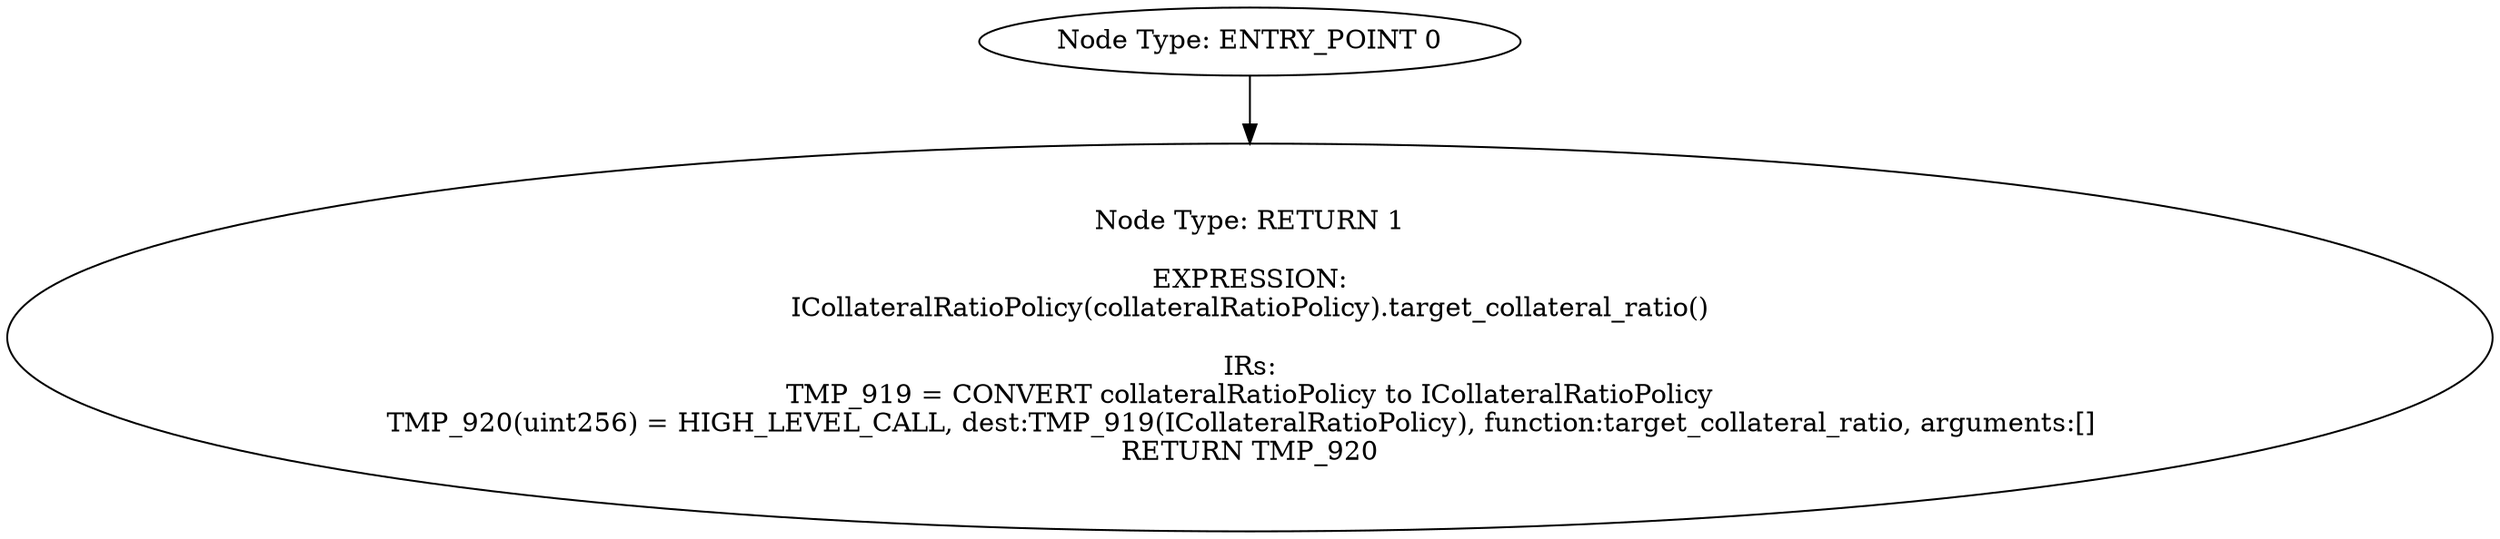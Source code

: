 digraph{
0[label="Node Type: ENTRY_POINT 0
"];
0->1;
1[label="Node Type: RETURN 1

EXPRESSION:
ICollateralRatioPolicy(collateralRatioPolicy).target_collateral_ratio()

IRs:
TMP_919 = CONVERT collateralRatioPolicy to ICollateralRatioPolicy
TMP_920(uint256) = HIGH_LEVEL_CALL, dest:TMP_919(ICollateralRatioPolicy), function:target_collateral_ratio, arguments:[]  
RETURN TMP_920"];
}
